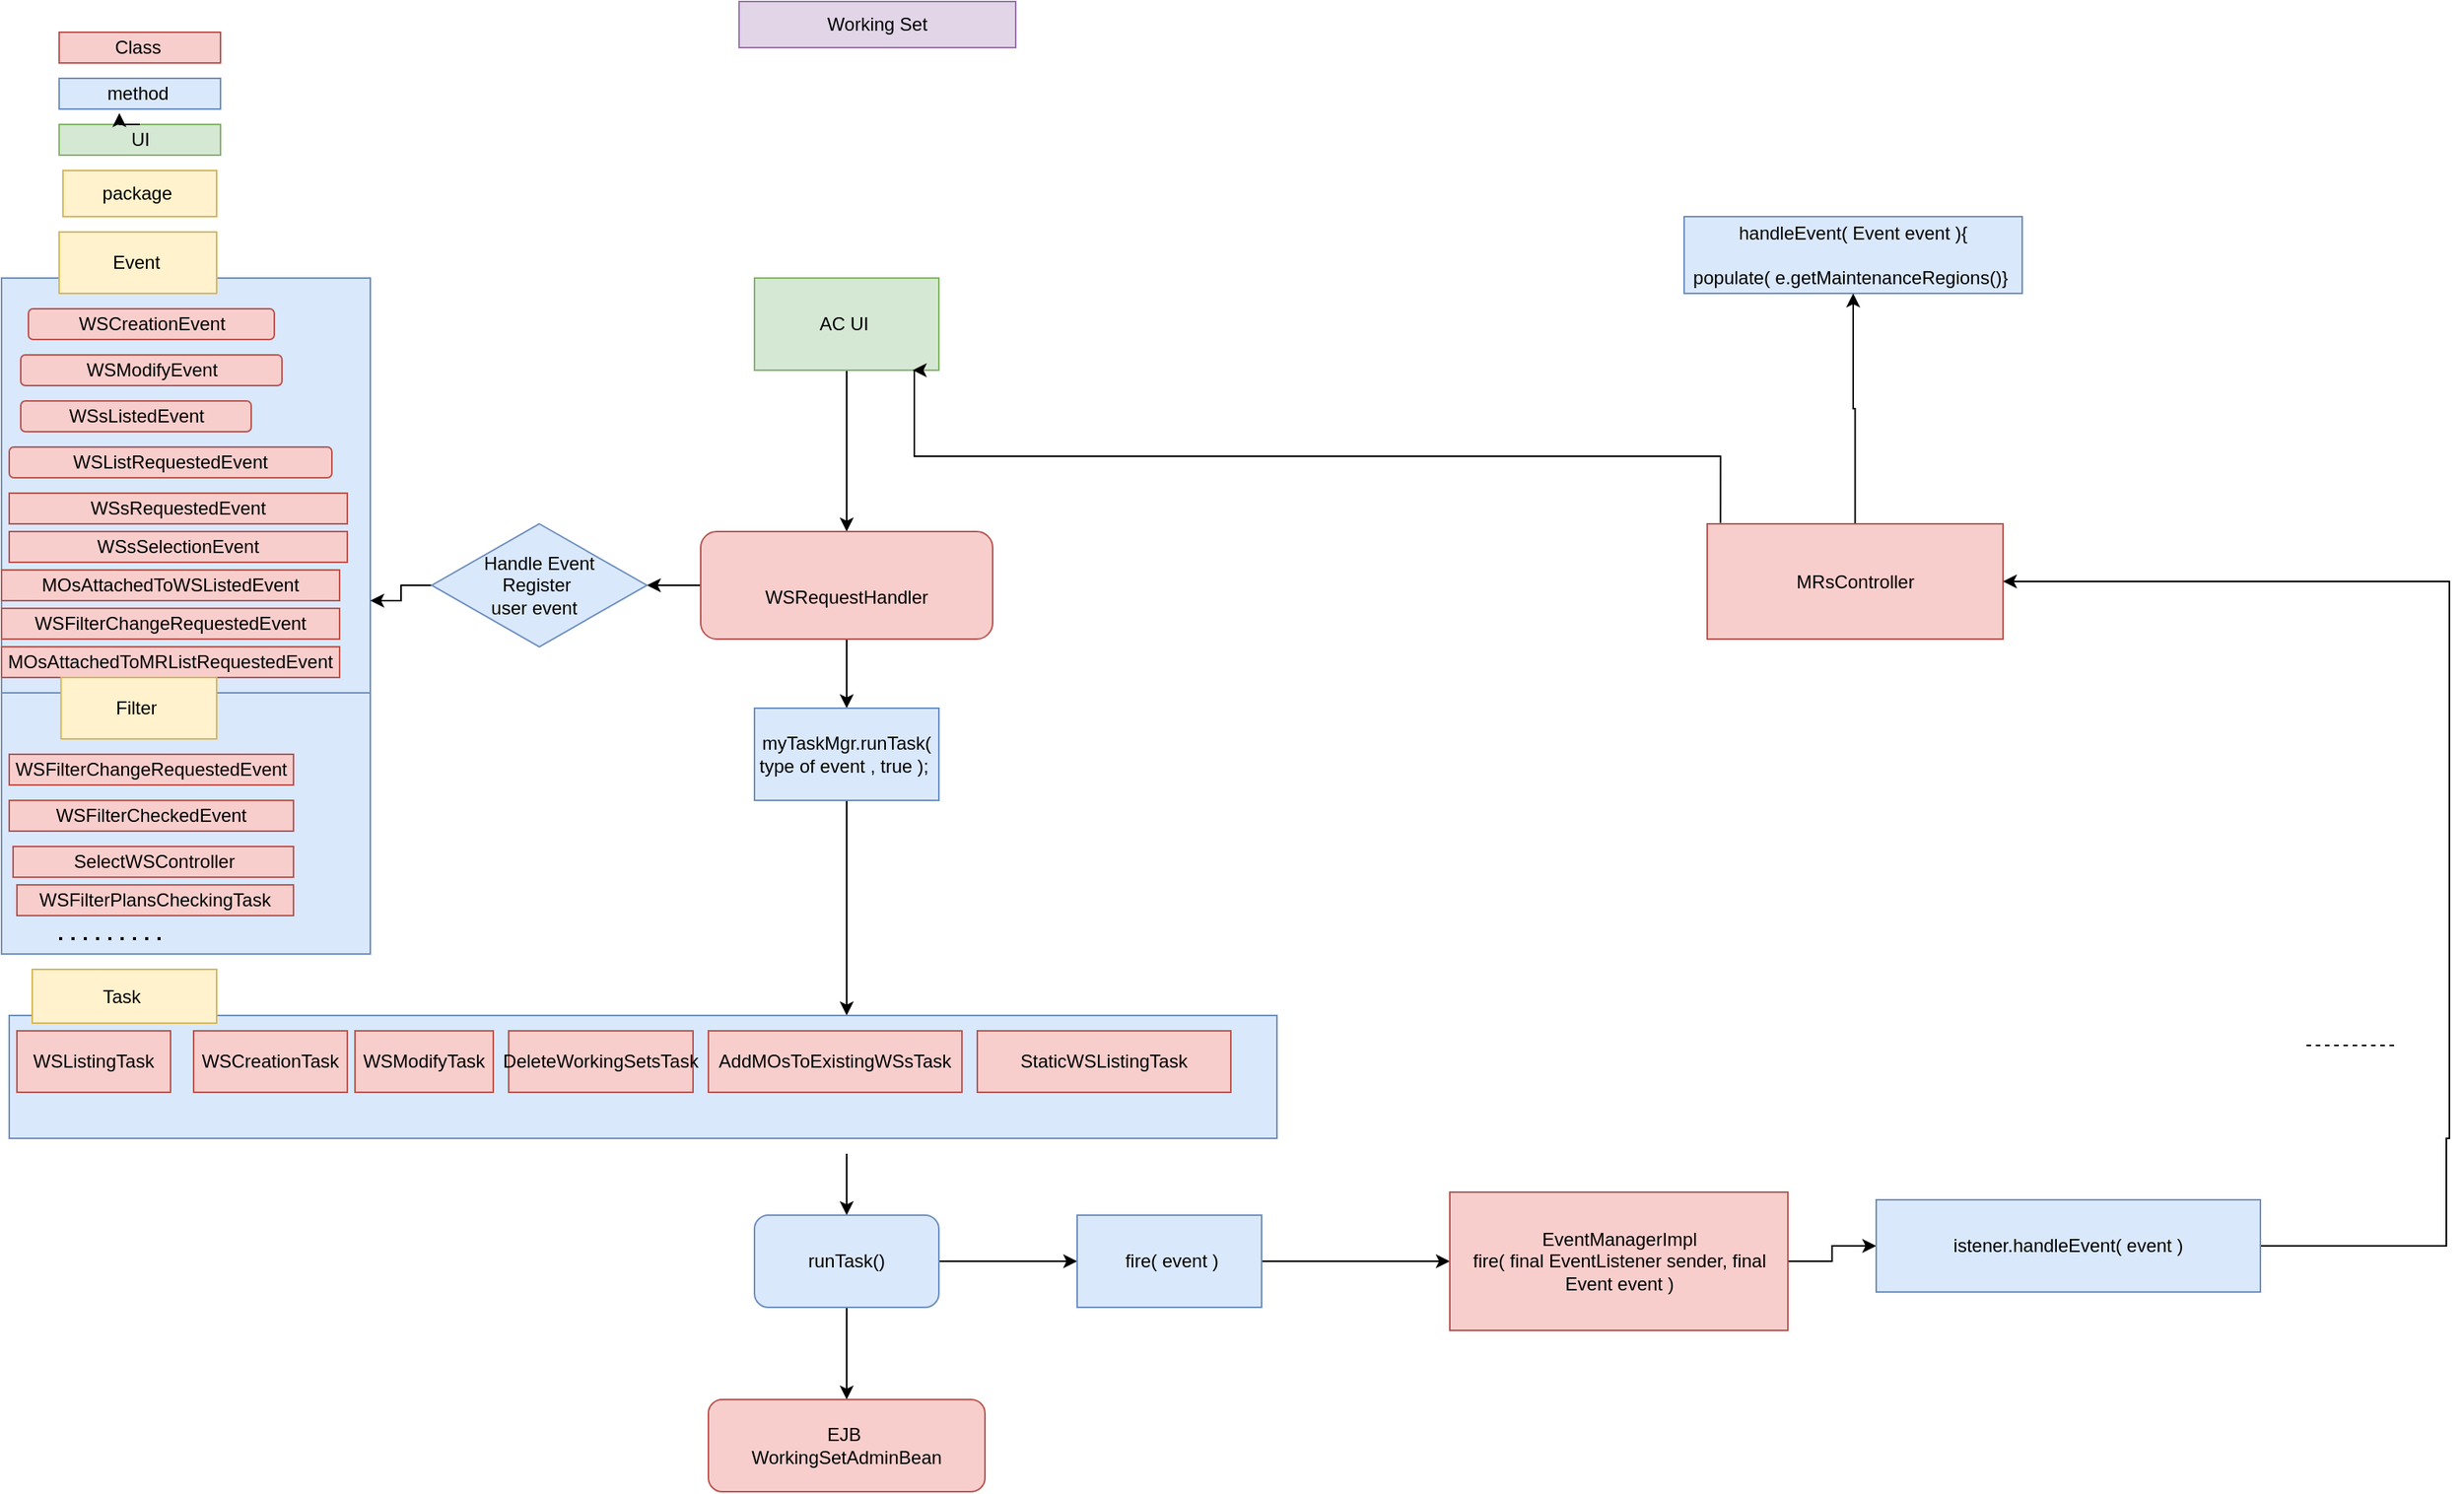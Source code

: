 <mxfile version="25.0.3">
  <diagram name="Page-1" id="0lR3Nfx8i8AdLJQTZynT">
    <mxGraphModel dx="794" dy="386" grid="1" gridSize="10" guides="1" tooltips="1" connect="1" arrows="1" fold="1" page="1" pageScale="1" pageWidth="827" pageHeight="1169" math="0" shadow="0">
      <root>
        <mxCell id="0" />
        <mxCell id="1" parent="0" />
        <mxCell id="4D9kTlraaMB5eFjH1Jv5-20" value="" style="edgeStyle=orthogonalEdgeStyle;rounded=0;orthogonalLoop=1;jettySize=auto;html=1;" parent="1" source="4D9kTlraaMB5eFjH1Jv5-1" target="4D9kTlraaMB5eFjH1Jv5-2" edge="1">
          <mxGeometry relative="1" as="geometry" />
        </mxCell>
        <mxCell id="4D9kTlraaMB5eFjH1Jv5-1" value="AC UI&amp;nbsp;" style="rounded=0;whiteSpace=wrap;html=1;fillColor=#d5e8d4;strokeColor=#82b366;" parent="1" vertex="1">
          <mxGeometry x="540" y="190" width="120" height="60" as="geometry" />
        </mxCell>
        <mxCell id="4D9kTlraaMB5eFjH1Jv5-27" value="" style="edgeStyle=orthogonalEdgeStyle;rounded=0;orthogonalLoop=1;jettySize=auto;html=1;" parent="1" source="4D9kTlraaMB5eFjH1Jv5-2" target="4D9kTlraaMB5eFjH1Jv5-9" edge="1">
          <mxGeometry relative="1" as="geometry" />
        </mxCell>
        <mxCell id="4D9kTlraaMB5eFjH1Jv5-30" value="" style="edgeStyle=orthogonalEdgeStyle;rounded=0;orthogonalLoop=1;jettySize=auto;html=1;" parent="1" source="4D9kTlraaMB5eFjH1Jv5-2" target="4D9kTlraaMB5eFjH1Jv5-29" edge="1">
          <mxGeometry relative="1" as="geometry" />
        </mxCell>
        <mxCell id="4D9kTlraaMB5eFjH1Jv5-2" value="&lt;div&gt;&lt;br&gt;&lt;/div&gt;&lt;div&gt;WSRequestHandler&lt;/div&gt;" style="rounded=1;whiteSpace=wrap;html=1;fillColor=#f8cecc;strokeColor=#b85450;" parent="1" vertex="1">
          <mxGeometry x="505" y="355" width="190" height="70" as="geometry" />
        </mxCell>
        <mxCell id="4D9kTlraaMB5eFjH1Jv5-3" value="" style="rounded=0;whiteSpace=wrap;html=1;fillColor=#dae8fc;strokeColor=#6c8ebf;" parent="1" vertex="1">
          <mxGeometry x="50" y="190" width="240" height="420" as="geometry" />
        </mxCell>
        <mxCell id="4D9kTlraaMB5eFjH1Jv5-4" value="WSCreationEvent" style="rounded=1;whiteSpace=wrap;html=1;fillColor=#f8cecc;strokeColor=#b85450;" parent="1" vertex="1">
          <mxGeometry x="67.5" y="210" width="160" height="20" as="geometry" />
        </mxCell>
        <mxCell id="4D9kTlraaMB5eFjH1Jv5-5" value="WSModifyEvent" style="rounded=1;whiteSpace=wrap;html=1;fillColor=#f8cecc;strokeColor=#b85450;" parent="1" vertex="1">
          <mxGeometry x="62.5" y="240" width="170" height="20" as="geometry" />
        </mxCell>
        <mxCell id="4D9kTlraaMB5eFjH1Jv5-6" value="WSsListedEvent" style="rounded=1;whiteSpace=wrap;html=1;fillColor=#f8cecc;strokeColor=#b85450;" parent="1" vertex="1">
          <mxGeometry x="62.5" y="270" width="150" height="20" as="geometry" />
        </mxCell>
        <mxCell id="4D9kTlraaMB5eFjH1Jv5-8" value="WSListRequestedEvent" style="rounded=1;whiteSpace=wrap;html=1;fillColor=#f8cecc;strokeColor=#b85450;" parent="1" vertex="1">
          <mxGeometry x="55" y="300" width="210" height="20" as="geometry" />
        </mxCell>
        <mxCell id="4D9kTlraaMB5eFjH1Jv5-19" value="" style="edgeStyle=orthogonalEdgeStyle;rounded=0;orthogonalLoop=1;jettySize=auto;html=1;entryX=1;entryY=0.5;entryDx=0;entryDy=0;" parent="1" source="4D9kTlraaMB5eFjH1Jv5-9" target="4D9kTlraaMB5eFjH1Jv5-3" edge="1">
          <mxGeometry relative="1" as="geometry">
            <mxPoint x="310" y="390" as="targetPoint" />
            <Array as="points" />
          </mxGeometry>
        </mxCell>
        <mxCell id="4D9kTlraaMB5eFjH1Jv5-9" value="Handle Event&lt;div&gt;Register&amp;nbsp;&lt;/div&gt;&lt;div&gt;user event&amp;nbsp;&amp;nbsp;&lt;/div&gt;" style="rhombus;whiteSpace=wrap;html=1;fillColor=#dae8fc;strokeColor=#6c8ebf;" parent="1" vertex="1">
          <mxGeometry x="330" y="350" width="140" height="80" as="geometry" />
        </mxCell>
        <mxCell id="4D9kTlraaMB5eFjH1Jv5-13" value="WSsRequestedEvent" style="rounded=0;whiteSpace=wrap;html=1;fillColor=#f8cecc;strokeColor=#b85450;" parent="1" vertex="1">
          <mxGeometry x="55" y="330" width="220" height="20" as="geometry" />
        </mxCell>
        <mxCell id="4D9kTlraaMB5eFjH1Jv5-14" value="WSsSelectionEvent" style="rounded=0;whiteSpace=wrap;html=1;fillColor=#f8cecc;strokeColor=#b85450;" parent="1" vertex="1">
          <mxGeometry x="55" y="355" width="220" height="20" as="geometry" />
        </mxCell>
        <mxCell id="4D9kTlraaMB5eFjH1Jv5-16" value="WSFilterChangeRequestedEvent" style="rounded=0;whiteSpace=wrap;html=1;fillColor=#f8cecc;strokeColor=#b85450;" parent="1" vertex="1">
          <mxGeometry x="50" y="405" width="220" height="20" as="geometry" />
        </mxCell>
        <mxCell id="4D9kTlraaMB5eFjH1Jv5-17" value="MOsAttachedToWSListedEvent" style="rounded=0;whiteSpace=wrap;html=1;fillColor=#f8cecc;strokeColor=#b85450;" parent="1" vertex="1">
          <mxGeometry x="50" y="380" width="220" height="20" as="geometry" />
        </mxCell>
        <mxCell id="4D9kTlraaMB5eFjH1Jv5-18" value="MOsAttachedToMRListRequestedEvent" style="rounded=0;whiteSpace=wrap;html=1;fillColor=#f8cecc;strokeColor=#b85450;" parent="1" vertex="1">
          <mxGeometry x="50" y="430" width="220" height="20" as="geometry" />
        </mxCell>
        <mxCell id="4D9kTlraaMB5eFjH1Jv5-26" value="Event&amp;nbsp;" style="rounded=0;whiteSpace=wrap;html=1;fillColor=#fff2cc;strokeColor=#d6b656;" parent="1" vertex="1">
          <mxGeometry x="87.5" y="160" width="102.5" height="40" as="geometry" />
        </mxCell>
        <mxCell id="4D9kTlraaMB5eFjH1Jv5-48" value="" style="edgeStyle=orthogonalEdgeStyle;rounded=0;orthogonalLoop=1;jettySize=auto;html=1;" parent="1" source="4D9kTlraaMB5eFjH1Jv5-29" target="4D9kTlraaMB5eFjH1Jv5-33" edge="1">
          <mxGeometry relative="1" as="geometry">
            <Array as="points">
              <mxPoint x="600" y="610" />
              <mxPoint x="600" y="610" />
            </Array>
          </mxGeometry>
        </mxCell>
        <mxCell id="4D9kTlraaMB5eFjH1Jv5-29" value="myTaskMgr.runTask( type of event , true );&amp;nbsp;" style="rounded=0;whiteSpace=wrap;html=1;fillColor=#dae8fc;strokeColor=#6c8ebf;" parent="1" vertex="1">
          <mxGeometry x="540" y="470" width="120" height="60" as="geometry" />
        </mxCell>
        <mxCell id="4D9kTlraaMB5eFjH1Jv5-33" value="" style="rounded=0;whiteSpace=wrap;html=1;fillColor=#dae8fc;strokeColor=#6c8ebf;" parent="1" vertex="1">
          <mxGeometry x="55" y="670" width="825" height="80" as="geometry" />
        </mxCell>
        <mxCell id="4D9kTlraaMB5eFjH1Jv5-34" value="WSListingTask" style="rounded=0;whiteSpace=wrap;html=1;fillColor=#f8cecc;strokeColor=#b85450;" parent="1" vertex="1">
          <mxGeometry x="60" y="680" width="100" height="40" as="geometry" />
        </mxCell>
        <mxCell id="4D9kTlraaMB5eFjH1Jv5-35" value="WSCreationTask" style="rounded=0;whiteSpace=wrap;html=1;fillColor=#f8cecc;strokeColor=#b85450;" parent="1" vertex="1">
          <mxGeometry x="175" y="680" width="100" height="40" as="geometry" />
        </mxCell>
        <mxCell id="4D9kTlraaMB5eFjH1Jv5-36" value="WSModifyTask" style="rounded=0;whiteSpace=wrap;html=1;fillColor=#f8cecc;strokeColor=#b85450;" parent="1" vertex="1">
          <mxGeometry x="280" y="680" width="90" height="40" as="geometry" />
        </mxCell>
        <mxCell id="4D9kTlraaMB5eFjH1Jv5-37" value="DeleteWorkingSetsTask" style="rounded=0;whiteSpace=wrap;html=1;fillColor=#f8cecc;strokeColor=#b85450;" parent="1" vertex="1">
          <mxGeometry x="380" y="680" width="120" height="40" as="geometry" />
        </mxCell>
        <mxCell id="4D9kTlraaMB5eFjH1Jv5-38" value="StaticWSListingTask" style="rounded=0;whiteSpace=wrap;html=1;fillColor=#f8cecc;strokeColor=#b85450;" parent="1" vertex="1">
          <mxGeometry x="685" y="680" width="165" height="40" as="geometry" />
        </mxCell>
        <mxCell id="4D9kTlraaMB5eFjH1Jv5-40" value="AddMOsToExistingWSsTask" style="rounded=0;whiteSpace=wrap;html=1;fillColor=#f8cecc;strokeColor=#b85450;" parent="1" vertex="1">
          <mxGeometry x="510" y="680" width="165" height="40" as="geometry" />
        </mxCell>
        <mxCell id="4D9kTlraaMB5eFjH1Jv5-47" value="" style="endArrow=none;dashed=1;html=1;rounded=0;" parent="1" edge="1">
          <mxGeometry width="50" height="50" relative="1" as="geometry">
            <mxPoint x="1550" y="689.5" as="sourcePoint" />
            <mxPoint x="1610" y="689.5" as="targetPoint" />
          </mxGeometry>
        </mxCell>
        <mxCell id="4D9kTlraaMB5eFjH1Jv5-52" value="" style="endArrow=classic;html=1;rounded=0;" parent="1" target="4D9kTlraaMB5eFjH1Jv5-49" edge="1">
          <mxGeometry width="50" height="50" relative="1" as="geometry">
            <mxPoint x="600" y="760" as="sourcePoint" />
            <mxPoint x="540" y="800" as="targetPoint" />
            <Array as="points" />
          </mxGeometry>
        </mxCell>
        <mxCell id="4D9kTlraaMB5eFjH1Jv5-55" value="" style="edgeStyle=orthogonalEdgeStyle;rounded=0;orthogonalLoop=1;jettySize=auto;html=1;" parent="1" source="4D9kTlraaMB5eFjH1Jv5-49" target="4D9kTlraaMB5eFjH1Jv5-53" edge="1">
          <mxGeometry relative="1" as="geometry" />
        </mxCell>
        <mxCell id="4D9kTlraaMB5eFjH1Jv5-57" value="" style="edgeStyle=orthogonalEdgeStyle;rounded=0;orthogonalLoop=1;jettySize=auto;html=1;" parent="1" source="4D9kTlraaMB5eFjH1Jv5-49" target="4D9kTlraaMB5eFjH1Jv5-56" edge="1">
          <mxGeometry relative="1" as="geometry" />
        </mxCell>
        <mxCell id="4D9kTlraaMB5eFjH1Jv5-49" value="runTask()" style="rounded=1;whiteSpace=wrap;html=1;fillColor=#dae8fc;strokeColor=#6c8ebf;" parent="1" vertex="1">
          <mxGeometry x="540" y="800" width="120" height="60" as="geometry" />
        </mxCell>
        <mxCell id="4D9kTlraaMB5eFjH1Jv5-53" value="EJB&amp;nbsp;&lt;div&gt;WorkingSetAdminBean&lt;/div&gt;" style="rounded=1;whiteSpace=wrap;html=1;fillColor=#f8cecc;strokeColor=#b85450;" parent="1" vertex="1">
          <mxGeometry x="510" y="920" width="180" height="60" as="geometry" />
        </mxCell>
        <mxCell id="4D9kTlraaMB5eFjH1Jv5-59" value="" style="edgeStyle=orthogonalEdgeStyle;rounded=0;orthogonalLoop=1;jettySize=auto;html=1;" parent="1" source="4D9kTlraaMB5eFjH1Jv5-56" target="4D9kTlraaMB5eFjH1Jv5-58" edge="1">
          <mxGeometry relative="1" as="geometry" />
        </mxCell>
        <mxCell id="4D9kTlraaMB5eFjH1Jv5-56" value="&amp;nbsp;fire( event )" style="rounded=0;whiteSpace=wrap;html=1;fillColor=#dae8fc;strokeColor=#6c8ebf;" parent="1" vertex="1">
          <mxGeometry x="750" y="800" width="120" height="60" as="geometry" />
        </mxCell>
        <mxCell id="4D9kTlraaMB5eFjH1Jv5-64" value="" style="edgeStyle=orthogonalEdgeStyle;rounded=0;orthogonalLoop=1;jettySize=auto;html=1;" parent="1" source="4D9kTlraaMB5eFjH1Jv5-58" target="4D9kTlraaMB5eFjH1Jv5-63" edge="1">
          <mxGeometry relative="1" as="geometry" />
        </mxCell>
        <mxCell id="4D9kTlraaMB5eFjH1Jv5-58" value="EventManagerImpl&lt;div&gt;fire( final EventListener sender, final Event event )&lt;/div&gt;" style="rounded=0;whiteSpace=wrap;html=1;fillColor=#f8cecc;strokeColor=#b85450;" parent="1" vertex="1">
          <mxGeometry x="992.5" y="785" width="220" height="90" as="geometry" />
        </mxCell>
        <mxCell id="4D9kTlraaMB5eFjH1Jv5-60" value="&lt;div style=&quot;&quot;&gt;handleEvent( Event event ){&lt;/div&gt;&lt;div style=&quot;&quot;&gt;&lt;br&gt;&lt;/div&gt;&lt;div style=&quot;&quot;&gt;populate( e.getMaintenanceRegions()}&amp;nbsp;&lt;/div&gt;" style="rounded=0;whiteSpace=wrap;html=1;align=center;fillColor=#dae8fc;strokeColor=#6c8ebf;" parent="1" vertex="1">
          <mxGeometry x="1145" y="150" width="220" height="50" as="geometry" />
        </mxCell>
        <mxCell id="4D9kTlraaMB5eFjH1Jv5-62" value="" style="edgeStyle=orthogonalEdgeStyle;rounded=0;orthogonalLoop=1;jettySize=auto;html=1;" parent="1" source="4D9kTlraaMB5eFjH1Jv5-61" target="4D9kTlraaMB5eFjH1Jv5-60" edge="1">
          <mxGeometry relative="1" as="geometry" />
        </mxCell>
        <mxCell id="4D9kTlraaMB5eFjH1Jv5-72" style="edgeStyle=orthogonalEdgeStyle;rounded=0;orthogonalLoop=1;jettySize=auto;html=1;exitX=0.045;exitY=-0.009;exitDx=0;exitDy=0;exitPerimeter=0;" parent="1" source="4D9kTlraaMB5eFjH1Jv5-61" edge="1">
          <mxGeometry relative="1" as="geometry">
            <mxPoint x="643" y="250" as="targetPoint" />
            <mxPoint x="1170" y="318.75" as="sourcePoint" />
            <Array as="points">
              <mxPoint x="1169" y="306" />
              <mxPoint x="644" y="306" />
            </Array>
          </mxGeometry>
        </mxCell>
        <mxCell id="4D9kTlraaMB5eFjH1Jv5-61" value="MRsController" style="rounded=0;whiteSpace=wrap;html=1;align=center;fillColor=#f8cecc;strokeColor=#b85450;" parent="1" vertex="1">
          <mxGeometry x="1160" y="350" width="192.5" height="75" as="geometry" />
        </mxCell>
        <mxCell id="4D9kTlraaMB5eFjH1Jv5-65" value="" style="edgeStyle=orthogonalEdgeStyle;rounded=0;orthogonalLoop=1;jettySize=auto;html=1;entryX=1;entryY=0.5;entryDx=0;entryDy=0;exitX=1;exitY=0.25;exitDx=0;exitDy=0;" parent="1" target="4D9kTlraaMB5eFjH1Jv5-61" edge="1" source="4D9kTlraaMB5eFjH1Jv5-63">
          <mxGeometry relative="1" as="geometry">
            <mxPoint x="1620" y="820" as="sourcePoint" />
            <mxPoint x="1447.25" y="390" as="targetPoint" />
            <Array as="points">
              <mxPoint x="1520" y="820" />
              <mxPoint x="1641" y="820" />
              <mxPoint x="1641" y="750" />
              <mxPoint x="1643" y="750" />
              <mxPoint x="1643" y="388" />
            </Array>
          </mxGeometry>
        </mxCell>
        <mxCell id="4D9kTlraaMB5eFjH1Jv5-63" value="istener.handleEvent( event )" style="rounded=0;whiteSpace=wrap;html=1;fillColor=#dae8fc;strokeColor=#6c8ebf;" parent="1" vertex="1">
          <mxGeometry x="1270" y="790" width="250" height="60" as="geometry" />
        </mxCell>
        <mxCell id="4D9kTlraaMB5eFjH1Jv5-73" value="Working Set" style="text;html=1;align=center;verticalAlign=middle;whiteSpace=wrap;rounded=0;fillColor=#e1d5e7;strokeColor=#9673a6;" parent="1" vertex="1">
          <mxGeometry x="530" y="10" width="180" height="30" as="geometry" />
        </mxCell>
        <mxCell id="4D9kTlraaMB5eFjH1Jv5-74" value="UI" style="rounded=0;whiteSpace=wrap;html=1;fillColor=#d5e8d4;strokeColor=#82b366;" parent="1" vertex="1">
          <mxGeometry x="87.5" y="90" width="105" height="20" as="geometry" />
        </mxCell>
        <mxCell id="4D9kTlraaMB5eFjH1Jv5-78" value="Class&amp;nbsp;" style="rounded=0;whiteSpace=wrap;html=1;fillColor=#f8cecc;strokeColor=#b85450;" parent="1" vertex="1">
          <mxGeometry x="87.5" y="30" width="105" height="20" as="geometry" />
        </mxCell>
        <mxCell id="4D9kTlraaMB5eFjH1Jv5-79" value="method&amp;nbsp;" style="rounded=0;whiteSpace=wrap;html=1;fillColor=#dae8fc;strokeColor=#6c8ebf;" parent="1" vertex="1">
          <mxGeometry x="87.5" y="60" width="105" height="20" as="geometry" />
        </mxCell>
        <mxCell id="4D9kTlraaMB5eFjH1Jv5-80" style="edgeStyle=orthogonalEdgeStyle;rounded=0;orthogonalLoop=1;jettySize=auto;html=1;exitX=0.5;exitY=0;exitDx=0;exitDy=0;entryX=0.373;entryY=-0.367;entryDx=0;entryDy=0;entryPerimeter=0;" parent="1" source="4D9kTlraaMB5eFjH1Jv5-74" target="4D9kTlraaMB5eFjH1Jv5-74" edge="1">
          <mxGeometry relative="1" as="geometry" />
        </mxCell>
        <mxCell id="4D9kTlraaMB5eFjH1Jv5-82" value="package&amp;nbsp;" style="rounded=0;whiteSpace=wrap;html=1;fillColor=#fff2cc;strokeColor=#d6b656;" parent="1" vertex="1">
          <mxGeometry x="90" y="120" width="100" height="30" as="geometry" />
        </mxCell>
        <mxCell id="4D9kTlraaMB5eFjH1Jv5-83" value="Task&amp;nbsp;" style="rounded=0;whiteSpace=wrap;html=1;fillColor=#fff2cc;strokeColor=#d6b656;" parent="1" vertex="1">
          <mxGeometry x="70" y="640" width="120" height="35" as="geometry" />
        </mxCell>
        <mxCell id="kuIIzH7IL2QeGE5PSzX6-3" value="Filter&amp;nbsp;" style="rounded=0;whiteSpace=wrap;html=1;fillColor=#dae8fc;strokeColor=#6c8ebf;" vertex="1" parent="1">
          <mxGeometry x="50" y="460" width="240" height="170" as="geometry" />
        </mxCell>
        <mxCell id="kuIIzH7IL2QeGE5PSzX6-4" value="WSFilterChangeRequestedEvent" style="rounded=0;whiteSpace=wrap;html=1;fillColor=#f8cecc;strokeColor=#b85450;" vertex="1" parent="1">
          <mxGeometry x="55" y="500" width="185" height="20" as="geometry" />
        </mxCell>
        <mxCell id="kuIIzH7IL2QeGE5PSzX6-5" value="WSFilterCheckedEvent" style="rounded=0;whiteSpace=wrap;html=1;fillColor=#f8cecc;strokeColor=#b85450;" vertex="1" parent="1">
          <mxGeometry x="55" y="530" width="185" height="20" as="geometry" />
        </mxCell>
        <mxCell id="kuIIzH7IL2QeGE5PSzX6-6" value="SelectWSController" style="rounded=0;whiteSpace=wrap;html=1;fillColor=#f8cecc;strokeColor=#b85450;" vertex="1" parent="1">
          <mxGeometry x="57.5" y="560" width="182.5" height="20" as="geometry" />
        </mxCell>
        <mxCell id="kuIIzH7IL2QeGE5PSzX6-7" value="WSFilterPlansCheckingTask" style="rounded=0;whiteSpace=wrap;html=1;fillColor=#f8cecc;strokeColor=#b85450;" vertex="1" parent="1">
          <mxGeometry x="60" y="585" width="180" height="20" as="geometry" />
        </mxCell>
        <mxCell id="kuIIzH7IL2QeGE5PSzX6-8" value="Filter&amp;nbsp;" style="rounded=0;whiteSpace=wrap;html=1;fillColor=#fff2cc;strokeColor=#d6b656;" vertex="1" parent="1">
          <mxGeometry x="88.75" y="450" width="101.25" height="40" as="geometry" />
        </mxCell>
        <mxCell id="kuIIzH7IL2QeGE5PSzX6-9" value="" style="endArrow=none;dashed=1;html=1;dashPattern=1 3;strokeWidth=2;rounded=0;" edge="1" parent="1">
          <mxGeometry width="50" height="50" relative="1" as="geometry">
            <mxPoint x="87.5" y="620" as="sourcePoint" />
            <mxPoint x="157.5" y="620" as="targetPoint" />
            <Array as="points">
              <mxPoint x="107.5" y="620" />
            </Array>
          </mxGeometry>
        </mxCell>
      </root>
    </mxGraphModel>
  </diagram>
</mxfile>
